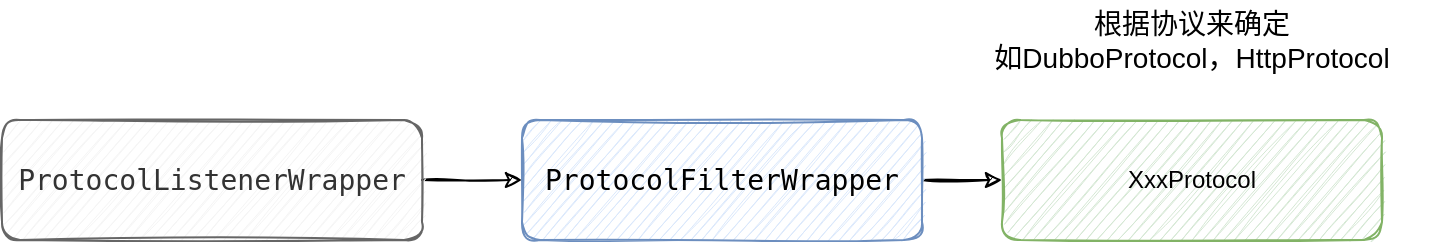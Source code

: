 <mxfile version="13.9.7" type="github">
  <diagram id="1dAgjJhuauymdvYx_2f9" name="Page-1">
    <mxGraphModel dx="868" dy="450" grid="1" gridSize="10" guides="1" tooltips="1" connect="1" arrows="1" fold="1" page="1" pageScale="1" pageWidth="827" pageHeight="1169" math="0" shadow="0">
      <root>
        <mxCell id="0" />
        <mxCell id="1" parent="0" />
        <mxCell id="xkWZ0DhyyNZXQXV1PlpO-5" value="" style="edgeStyle=orthogonalEdgeStyle;rounded=0;orthogonalLoop=1;jettySize=auto;html=1;sketch=1;" edge="1" parent="1" source="xkWZ0DhyyNZXQXV1PlpO-1" target="xkWZ0DhyyNZXQXV1PlpO-2">
          <mxGeometry relative="1" as="geometry" />
        </mxCell>
        <mxCell id="xkWZ0DhyyNZXQXV1PlpO-1" value="&lt;pre&gt;&lt;font style=&quot;font-size: 14px&quot;&gt;ProtocolListenerWrapper&lt;/font&gt;&lt;/pre&gt;" style="rounded=1;whiteSpace=wrap;html=1;sketch=1;fillColor=#f5f5f5;strokeColor=#666666;fontColor=#333333;" vertex="1" parent="1">
          <mxGeometry x="40" y="150" width="210" height="60" as="geometry" />
        </mxCell>
        <mxCell id="xkWZ0DhyyNZXQXV1PlpO-6" value="" style="edgeStyle=orthogonalEdgeStyle;rounded=0;orthogonalLoop=1;jettySize=auto;html=1;sketch=1;" edge="1" parent="1" source="xkWZ0DhyyNZXQXV1PlpO-2" target="xkWZ0DhyyNZXQXV1PlpO-3">
          <mxGeometry relative="1" as="geometry" />
        </mxCell>
        <mxCell id="xkWZ0DhyyNZXQXV1PlpO-2" value="&lt;pre&gt;&lt;font style=&quot;font-size: 14px&quot;&gt;ProtocolFilterWrapper&lt;/font&gt;&lt;/pre&gt;" style="rounded=1;whiteSpace=wrap;html=1;sketch=1;fillColor=#dae8fc;strokeColor=#6c8ebf;" vertex="1" parent="1">
          <mxGeometry x="300" y="150" width="200" height="60" as="geometry" />
        </mxCell>
        <mxCell id="xkWZ0DhyyNZXQXV1PlpO-3" value="XxxProtocol" style="rounded=1;whiteSpace=wrap;html=1;fillColor=#d5e8d4;strokeColor=#82b366;shadow=0;sketch=1;" vertex="1" parent="1">
          <mxGeometry x="540" y="150" width="190" height="60" as="geometry" />
        </mxCell>
        <mxCell id="xkWZ0DhyyNZXQXV1PlpO-4" value="&lt;font style=&quot;font-size: 14px&quot;&gt;根据协议来确定&lt;br&gt;如&lt;font&gt;DubboProtocol，HttpProtocol&lt;/font&gt;&lt;/font&gt;" style="text;html=1;strokeColor=none;fillColor=none;align=center;verticalAlign=middle;whiteSpace=wrap;rounded=0;" vertex="1" parent="1">
          <mxGeometry x="510" y="90" width="250" height="40" as="geometry" />
        </mxCell>
      </root>
    </mxGraphModel>
  </diagram>
</mxfile>
